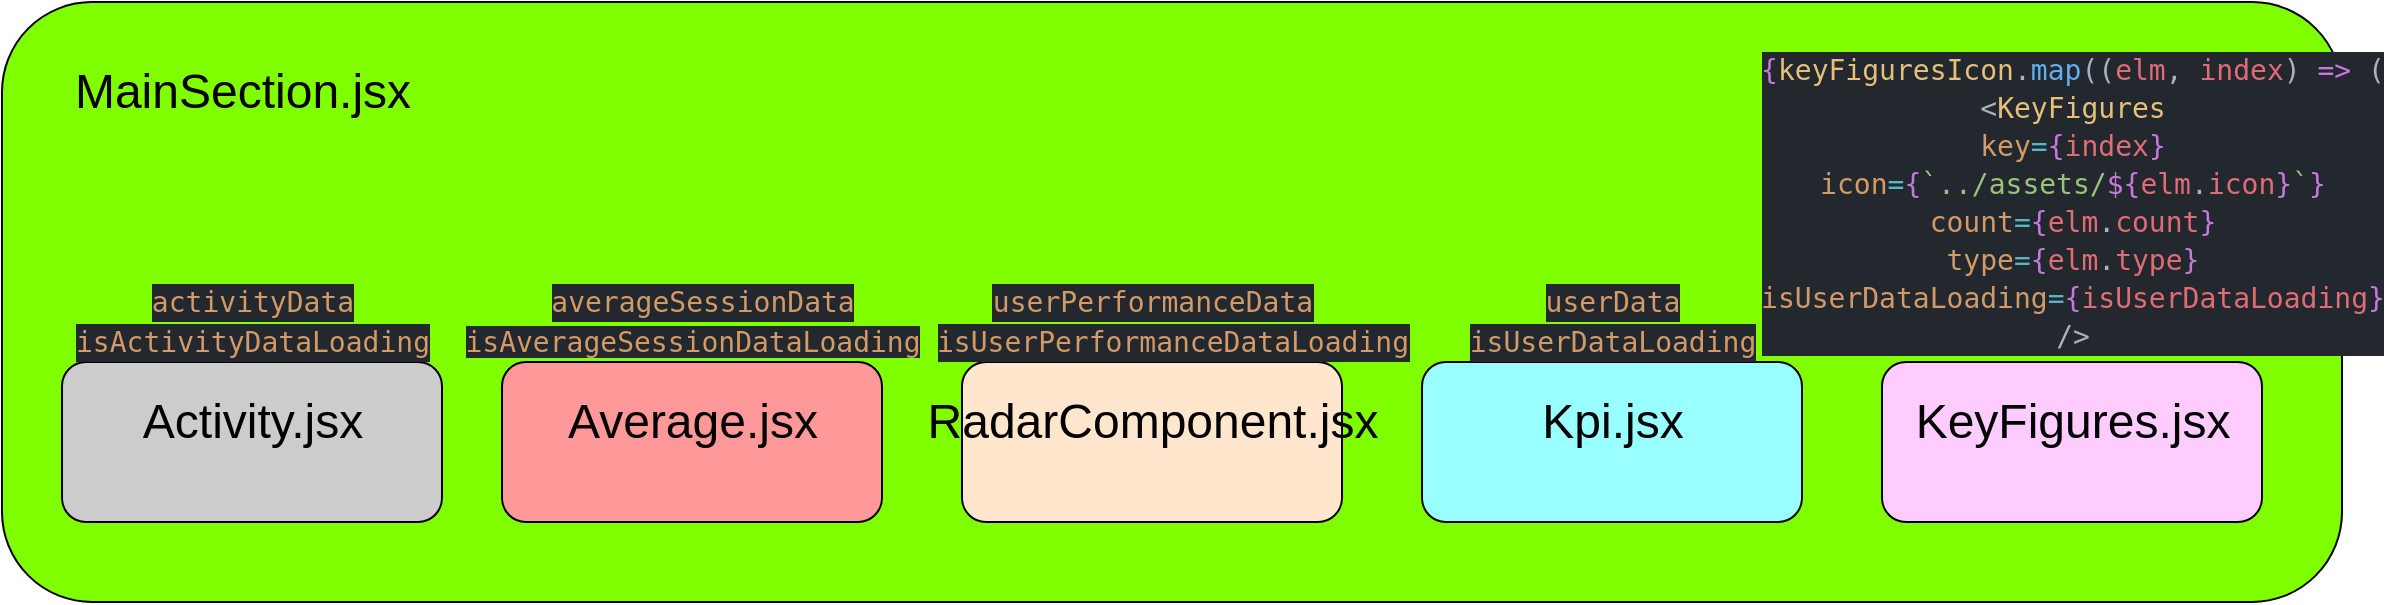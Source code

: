 <mxfile version="17.4.0" type="github">
  <diagram id="J5RlvO9tdQc15j6v1nim" name="Page-1">
    <mxGraphModel dx="1422" dy="734" grid="1" gridSize="10" guides="1" tooltips="1" connect="1" arrows="1" fold="1" page="1" pageScale="1" pageWidth="1169" pageHeight="827" math="0" shadow="0">
      <root>
        <mxCell id="0" />
        <mxCell id="1" parent="0" />
        <mxCell id="gAzhR4RajfjvJT65uHIF-1" value="" style="rounded=1;whiteSpace=wrap;html=1;fillColor=#80FF00;" vertex="1" parent="1">
          <mxGeometry x="50" y="150" width="1170" height="300" as="geometry" />
        </mxCell>
        <mxCell id="gAzhR4RajfjvJT65uHIF-2" value="MainSection.jsx" style="text;html=1;align=center;verticalAlign=middle;resizable=0;points=[];autosize=1;strokeColor=none;fillColor=none;fontSize=24;fontFamily=Helvetica;fontColor=default;" vertex="1" parent="1">
          <mxGeometry x="80" y="180" width="180" height="30" as="geometry" />
        </mxCell>
        <mxCell id="gAzhR4RajfjvJT65uHIF-3" value="" style="rounded=1;whiteSpace=wrap;html=1;fillColor=#CCCCCC;" vertex="1" parent="1">
          <mxGeometry x="80" y="330" width="190" height="80" as="geometry" />
        </mxCell>
        <mxCell id="gAzhR4RajfjvJT65uHIF-4" value="" style="rounded=1;whiteSpace=wrap;html=1;fillColor=#FF9999;" vertex="1" parent="1">
          <mxGeometry x="300" y="330" width="190" height="80" as="geometry" />
        </mxCell>
        <mxCell id="gAzhR4RajfjvJT65uHIF-5" value="" style="rounded=1;whiteSpace=wrap;html=1;fillColor=#FFE6CC;" vertex="1" parent="1">
          <mxGeometry x="530" y="330" width="190" height="80" as="geometry" />
        </mxCell>
        <mxCell id="gAzhR4RajfjvJT65uHIF-6" value="" style="rounded=1;whiteSpace=wrap;html=1;fillColor=#99FFFF;" vertex="1" parent="1">
          <mxGeometry x="760" y="330" width="190" height="80" as="geometry" />
        </mxCell>
        <mxCell id="gAzhR4RajfjvJT65uHIF-7" value="" style="rounded=1;whiteSpace=wrap;html=1;fillColor=#FFCCFF;" vertex="1" parent="1">
          <mxGeometry x="990" y="330" width="190" height="80" as="geometry" />
        </mxCell>
        <mxCell id="gAzhR4RajfjvJT65uHIF-8" value="Activity.jsx" style="text;html=1;align=center;verticalAlign=middle;resizable=0;points=[];autosize=1;strokeColor=none;fillColor=none;fontSize=24;fontFamily=Helvetica;fontColor=default;" vertex="1" parent="1">
          <mxGeometry x="110" y="345" width="130" height="30" as="geometry" />
        </mxCell>
        <mxCell id="gAzhR4RajfjvJT65uHIF-9" value="Average.jsx" style="text;html=1;align=center;verticalAlign=middle;resizable=0;points=[];autosize=1;strokeColor=none;fillColor=none;fontSize=24;fontFamily=Helvetica;fontColor=default;" vertex="1" parent="1">
          <mxGeometry x="325" y="345" width="140" height="30" as="geometry" />
        </mxCell>
        <mxCell id="gAzhR4RajfjvJT65uHIF-10" value="RadarComponent.jsx" style="text;html=1;align=center;verticalAlign=middle;resizable=0;points=[];autosize=1;strokeColor=none;fillColor=none;fontSize=24;fontFamily=Helvetica;fontColor=default;" vertex="1" parent="1">
          <mxGeometry x="505" y="345" width="240" height="30" as="geometry" />
        </mxCell>
        <mxCell id="gAzhR4RajfjvJT65uHIF-11" value="Kpi.jsx" style="text;html=1;align=center;verticalAlign=middle;resizable=0;points=[];autosize=1;strokeColor=none;fillColor=none;fontSize=24;fontFamily=Helvetica;fontColor=default;" vertex="1" parent="1">
          <mxGeometry x="810" y="345" width="90" height="30" as="geometry" />
        </mxCell>
        <mxCell id="gAzhR4RajfjvJT65uHIF-12" value="KeyFigures.jsx" style="text;html=1;align=center;verticalAlign=middle;resizable=0;points=[];autosize=1;strokeColor=none;fillColor=none;fontSize=24;fontFamily=Helvetica;fontColor=default;" vertex="1" parent="1">
          <mxGeometry x="1000" y="345" width="170" height="30" as="geometry" />
        </mxCell>
        <mxCell id="gAzhR4RajfjvJT65uHIF-17" value="&lt;div style=&quot;color: rgb(171 , 178 , 191) ; background-color: rgb(35 , 39 , 46) ; font-family: &amp;#34;droid sans mono&amp;#34; , &amp;#34;monospace&amp;#34; , monospace ; font-size: 14px ; line-height: 19px&quot;&gt;&lt;span style=&quot;color: #d19a66&quot;&gt;activityData&lt;/span&gt;&lt;/div&gt;" style="text;html=1;align=center;verticalAlign=middle;resizable=0;points=[];autosize=1;strokeColor=none;fillColor=none;" vertex="1" parent="1">
          <mxGeometry x="115" y="290" width="120" height="20" as="geometry" />
        </mxCell>
        <mxCell id="gAzhR4RajfjvJT65uHIF-18" value="&lt;div style=&quot;color: rgb(171 , 178 , 191) ; background-color: rgb(35 , 39 , 46) ; font-family: &amp;#34;droid sans mono&amp;#34; , &amp;#34;monospace&amp;#34; , monospace ; font-size: 14px ; line-height: 19px&quot;&gt;&lt;span style=&quot;color: #d19a66&quot;&gt;isActivityDataLoading&lt;/span&gt;&lt;/div&gt;" style="text;html=1;align=center;verticalAlign=middle;resizable=0;points=[];autosize=1;strokeColor=none;fillColor=none;" vertex="1" parent="1">
          <mxGeometry x="80" y="310" width="190" height="20" as="geometry" />
        </mxCell>
        <mxCell id="gAzhR4RajfjvJT65uHIF-19" value="&lt;div style=&quot;color: rgb(171 , 178 , 191) ; background-color: rgb(35 , 39 , 46) ; font-family: &amp;#34;droid sans mono&amp;#34; , &amp;#34;monospace&amp;#34; , monospace ; font-size: 14px ; line-height: 19px&quot;&gt;&lt;span style=&quot;color: #d19a66&quot;&gt;averageSessionData&lt;/span&gt;&lt;/div&gt;" style="text;html=1;align=center;verticalAlign=middle;resizable=0;points=[];autosize=1;strokeColor=none;fillColor=none;" vertex="1" parent="1">
          <mxGeometry x="315" y="290" width="170" height="20" as="geometry" />
        </mxCell>
        <mxCell id="gAzhR4RajfjvJT65uHIF-20" value="&lt;span style=&quot;color: rgb(209 , 154 , 102) ; background-color: rgb(35 , 39 , 46) ; font-family: &amp;#34;droid sans mono&amp;#34; , &amp;#34;monospace&amp;#34; , monospace ; font-size: 14px&quot;&gt;isAverageSessionDataLoading&lt;/span&gt;" style="text;html=1;align=center;verticalAlign=middle;resizable=0;points=[];autosize=1;strokeColor=none;fillColor=none;" vertex="1" parent="1">
          <mxGeometry x="275" y="310" width="240" height="20" as="geometry" />
        </mxCell>
        <mxCell id="gAzhR4RajfjvJT65uHIF-23" value="&lt;div style=&quot;color: rgb(171 , 178 , 191) ; background-color: rgb(35 , 39 , 46) ; font-family: &amp;#34;droid sans mono&amp;#34; , &amp;#34;monospace&amp;#34; , monospace ; font-size: 14px ; line-height: 19px&quot;&gt;&lt;span style=&quot;color: #d19a66&quot;&gt;userPerformanceData&lt;/span&gt;&lt;/div&gt;" style="text;html=1;align=center;verticalAlign=middle;resizable=0;points=[];autosize=1;strokeColor=none;fillColor=none;" vertex="1" parent="1">
          <mxGeometry x="535" y="290" width="180" height="20" as="geometry" />
        </mxCell>
        <mxCell id="gAzhR4RajfjvJT65uHIF-24" value="&lt;div style=&quot;color: rgb(171 , 178 , 191) ; background-color: rgb(35 , 39 , 46) ; font-family: &amp;#34;droid sans mono&amp;#34; , &amp;#34;monospace&amp;#34; , monospace ; font-size: 14px ; line-height: 19px&quot;&gt;&lt;span style=&quot;color: #d19a66&quot;&gt;isUserPerformanceDataLoading&lt;/span&gt;&lt;/div&gt;" style="text;html=1;align=center;verticalAlign=middle;resizable=0;points=[];autosize=1;strokeColor=none;fillColor=none;" vertex="1" parent="1">
          <mxGeometry x="510" y="310" width="250" height="20" as="geometry" />
        </mxCell>
        <mxCell id="gAzhR4RajfjvJT65uHIF-25" value="&lt;div style=&quot;color: rgb(171 , 178 , 191) ; background-color: rgb(35 , 39 , 46) ; font-family: &amp;#34;droid sans mono&amp;#34; , &amp;#34;monospace&amp;#34; , monospace ; font-size: 14px ; line-height: 19px&quot;&gt;&lt;span style=&quot;color: #d19a66&quot;&gt;userData&lt;/span&gt;&lt;/div&gt;" style="text;html=1;align=center;verticalAlign=middle;resizable=0;points=[];autosize=1;strokeColor=none;fillColor=none;" vertex="1" parent="1">
          <mxGeometry x="815" y="290" width="80" height="20" as="geometry" />
        </mxCell>
        <mxCell id="gAzhR4RajfjvJT65uHIF-26" value="&lt;div style=&quot;color: rgb(171 , 178 , 191) ; background-color: rgb(35 , 39 , 46) ; font-family: &amp;#34;droid sans mono&amp;#34; , &amp;#34;monospace&amp;#34; , monospace ; font-size: 14px ; line-height: 19px&quot;&gt;&lt;span style=&quot;color: #d19a66&quot;&gt;isUserDataLoading&lt;/span&gt;&lt;/div&gt;" style="text;html=1;align=center;verticalAlign=middle;resizable=0;points=[];autosize=1;strokeColor=none;fillColor=none;" vertex="1" parent="1">
          <mxGeometry x="775" y="310" width="160" height="20" as="geometry" />
        </mxCell>
        <mxCell id="gAzhR4RajfjvJT65uHIF-27" value="&lt;div style=&quot;color: rgb(171 , 178 , 191) ; background-color: rgb(35 , 39 , 46) ; font-family: &amp;#34;droid sans mono&amp;#34; , &amp;#34;monospace&amp;#34; , monospace ; font-size: 14px ; line-height: 19px&quot;&gt;&lt;div&gt;&lt;span style=&quot;color: #c678dd&quot;&gt;{&lt;/span&gt;&lt;span style=&quot;color: #e5c07b&quot;&gt;keyFiguresIcon&lt;/span&gt;.&lt;span style=&quot;color: #61afef&quot;&gt;map&lt;/span&gt;((&lt;span style=&quot;color: #e06c75&quot;&gt;elm&lt;/span&gt;, &lt;span style=&quot;color: #e06c75&quot;&gt;index&lt;/span&gt;) &lt;span style=&quot;color: #c678dd&quot;&gt;=&amp;gt;&lt;/span&gt; (&lt;/div&gt;&lt;div&gt;          &amp;lt;&lt;span style=&quot;color: #e5c07b&quot;&gt;KeyFigures&lt;/span&gt;&lt;/div&gt;&lt;div&gt;            &lt;span style=&quot;color: #d19a66&quot;&gt;key&lt;/span&gt;&lt;span style=&quot;color: #56b6c2&quot;&gt;=&lt;/span&gt;&lt;span style=&quot;color: #c678dd&quot;&gt;{&lt;/span&gt;&lt;span style=&quot;color: #e06c75&quot;&gt;index&lt;/span&gt;&lt;span style=&quot;color: #c678dd&quot;&gt;}&lt;/span&gt;&lt;/div&gt;&lt;div&gt;            &lt;span style=&quot;color: #d19a66&quot;&gt;icon&lt;/span&gt;&lt;span style=&quot;color: #56b6c2&quot;&gt;=&lt;/span&gt;&lt;span style=&quot;color: #c678dd&quot;&gt;{&lt;/span&gt;&lt;span style=&quot;color: #98c379&quot;&gt;`../assets/&lt;/span&gt;&lt;span style=&quot;color: #c678dd&quot;&gt;${&lt;/span&gt;&lt;span style=&quot;color: #e06c75&quot;&gt;elm&lt;/span&gt;.&lt;span style=&quot;color: #e06c75&quot;&gt;icon&lt;/span&gt;&lt;span style=&quot;color: #c678dd&quot;&gt;}&lt;/span&gt;&lt;span style=&quot;color: #98c379&quot;&gt;`&lt;/span&gt;&lt;span style=&quot;color: #c678dd&quot;&gt;}&lt;/span&gt;&lt;/div&gt;&lt;div&gt;            &lt;span style=&quot;color: #d19a66&quot;&gt;count&lt;/span&gt;&lt;span style=&quot;color: #56b6c2&quot;&gt;=&lt;/span&gt;&lt;span style=&quot;color: #c678dd&quot;&gt;{&lt;/span&gt;&lt;span style=&quot;color: #e06c75&quot;&gt;elm&lt;/span&gt;.&lt;span style=&quot;color: #e06c75&quot;&gt;count&lt;/span&gt;&lt;span style=&quot;color: #c678dd&quot;&gt;}&lt;/span&gt;&lt;/div&gt;&lt;div&gt;            &lt;span style=&quot;color: #d19a66&quot;&gt;type&lt;/span&gt;&lt;span style=&quot;color: #56b6c2&quot;&gt;=&lt;/span&gt;&lt;span style=&quot;color: #c678dd&quot;&gt;{&lt;/span&gt;&lt;span style=&quot;color: #e06c75&quot;&gt;elm&lt;/span&gt;.&lt;span style=&quot;color: #e06c75&quot;&gt;type&lt;/span&gt;&lt;span style=&quot;color: #c678dd&quot;&gt;}&lt;/span&gt;&lt;/div&gt;&lt;div&gt;            &lt;span style=&quot;color: #d19a66&quot;&gt;isUserDataLoading&lt;/span&gt;&lt;span style=&quot;color: #56b6c2&quot;&gt;=&lt;/span&gt;&lt;span style=&quot;color: #c678dd&quot;&gt;{&lt;/span&gt;&lt;span style=&quot;color: #e06c75&quot;&gt;isUserDataLoading&lt;/span&gt;&lt;span style=&quot;color: #c678dd&quot;&gt;}&lt;/span&gt;&lt;/div&gt;&lt;div&gt;          /&amp;gt;&lt;/div&gt;&lt;/div&gt;" style="text;html=1;align=center;verticalAlign=middle;resizable=0;points=[];autosize=1;strokeColor=none;fillColor=none;" vertex="1" parent="1">
          <mxGeometry x="920" y="170" width="330" height="160" as="geometry" />
        </mxCell>
      </root>
    </mxGraphModel>
  </diagram>
</mxfile>
